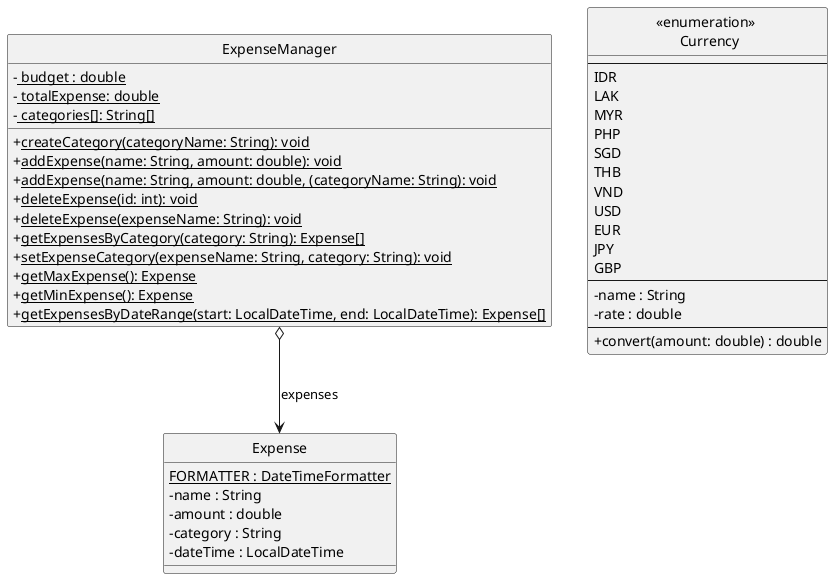 @startuml
hide circle
skinparam classAttributeIconSize 0
skinparam classIconSize 0

ExpenseManager o--> Expense : expenses

enum "<<enumeration>> \n Currency"  {
  --
  IDR
  LAK
  MYR
  PHP
  SGD
  THB
  VND
  USD
  EUR
  JPY
  GBP
  ' Attributes
  --
  - name : String
  - rate : double
  ' Methods
  --
  + convert(amount: double) : double
}

class Expense {
  {static} FORMATTER : DateTimeFormatter
  - name : String
  - amount : double
  - category : String
  - dateTime : LocalDateTime

}

class ExpenseManager {
- <u> budget : double
- <u> totalExpense: double
- <u> categories[]: String[]

+ <u>createCategory(categoryName: String): void
+ <u>addExpense(name: String, amount: double): void
+ <u>addExpense(name: String, amount: double, (categoryName: String): void
+ <u>deleteExpense(id: int): void
+ <u>deleteExpense(expenseName: String): void
+ <u>getExpensesByCategory(category: String): Expense[]
+ <u>setExpenseCategory(expenseName: String, category: String): void
+ <u>getMaxExpense(): Expense
+ <u>getMinExpense(): Expense
+ <u>getExpensesByDateRange(start: LocalDateTime, end: LocalDateTime): Expense[]
}

@enduml